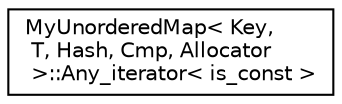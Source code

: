 digraph "Graphical Class Hierarchy"
{
 // LATEX_PDF_SIZE
  edge [fontname="Helvetica",fontsize="10",labelfontname="Helvetica",labelfontsize="10"];
  node [fontname="Helvetica",fontsize="10",shape=record];
  rankdir="LR";
  Node0 [label="MyUnorderedMap\< Key,\l T, Hash, Cmp, Allocator\l \>::Any_iterator\< is_const \>",height=0.2,width=0.4,color="black", fillcolor="white", style="filled",URL="$classMyUnorderedMap_1_1Any__iterator.html",tooltip=" "];
}
